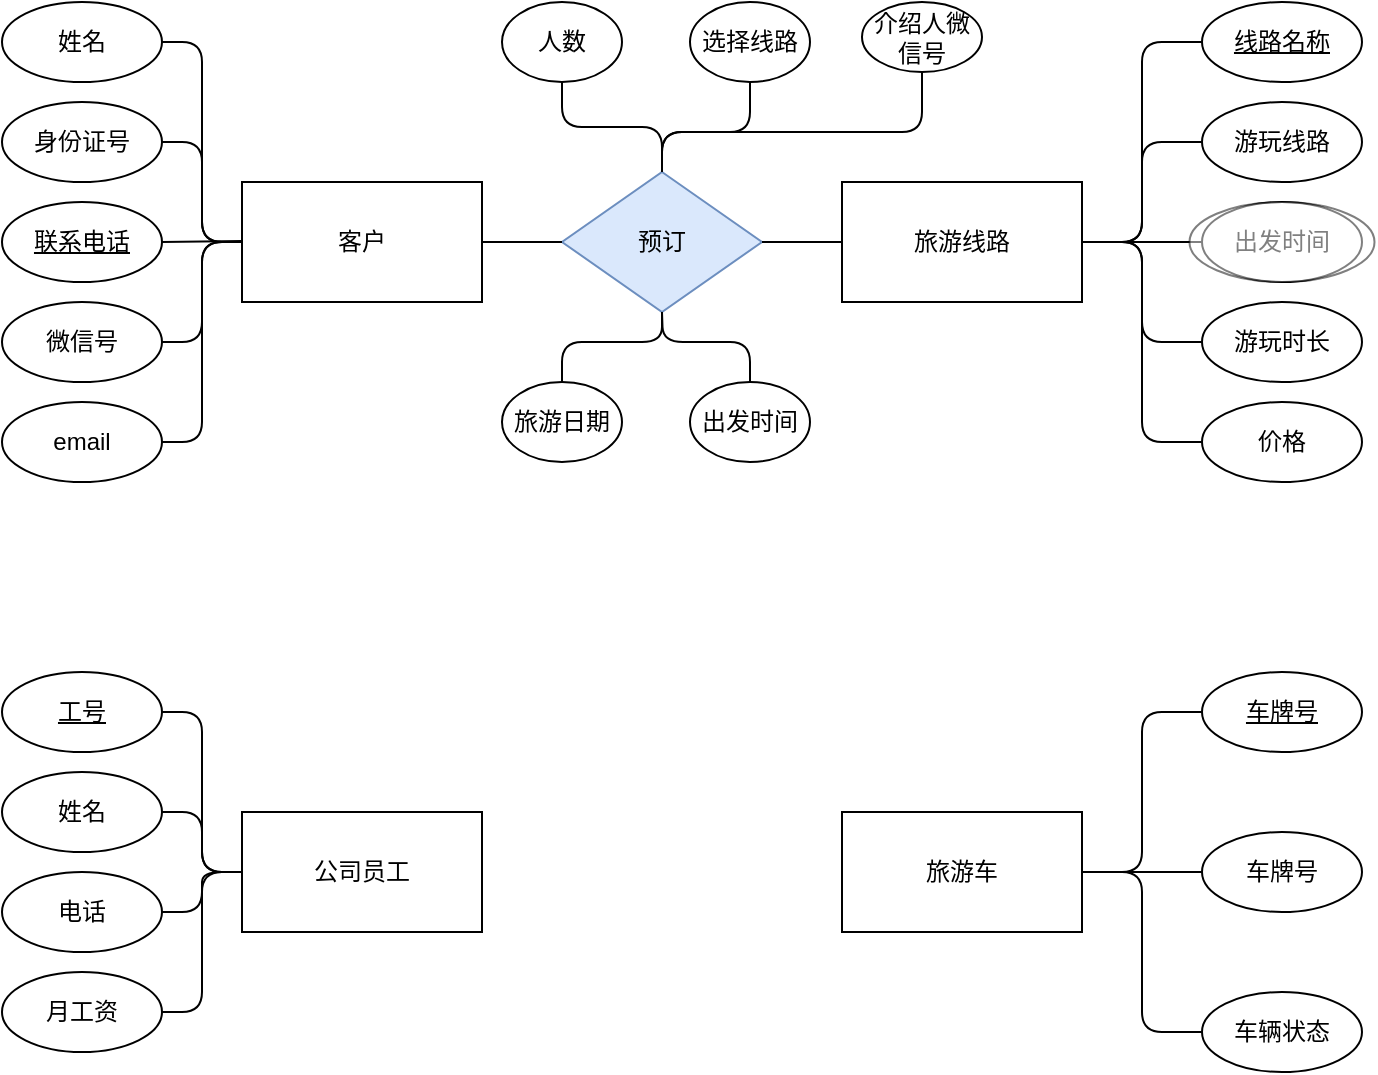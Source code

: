 <mxfile version="18.0.2" type="github">
  <diagram id="EvkQwfIg-MTEZzp14lQZ" name="Page-1">
    <mxGraphModel dx="794" dy="559" grid="1" gridSize="10" guides="1" tooltips="1" connect="1" arrows="1" fold="1" page="1" pageScale="1" pageWidth="980" pageHeight="1390" math="0" shadow="0">
      <root>
        <mxCell id="0" />
        <mxCell id="1" parent="0" />
        <mxCell id="Ln0eg7T7kSujkwBYKmI1-4" value="客户" style="rounded=0;whiteSpace=wrap;html=1;sketch=0;" parent="1" vertex="1">
          <mxGeometry x="190" y="255" width="120" height="60" as="geometry" />
        </mxCell>
        <mxCell id="Ln0eg7T7kSujkwBYKmI1-5" value="预订" style="rhombus;whiteSpace=wrap;html=1;rounded=0;sketch=0;fillColor=#dae8fc;strokeColor=#6c8ebf;" parent="1" vertex="1">
          <mxGeometry x="350" y="250" width="100" height="70" as="geometry" />
        </mxCell>
        <mxCell id="Ln0eg7T7kSujkwBYKmI1-8" value="" style="endArrow=none;html=1;rounded=1;sketch=0;curved=0;entryX=0;entryY=0.5;entryDx=0;entryDy=0;exitX=1;exitY=0.5;exitDx=0;exitDy=0;" parent="1" source="Ln0eg7T7kSujkwBYKmI1-4" target="Ln0eg7T7kSujkwBYKmI1-5" edge="1">
          <mxGeometry width="50" height="50" relative="1" as="geometry">
            <mxPoint x="390" y="325" as="sourcePoint" />
            <mxPoint x="440" y="275" as="targetPoint" />
          </mxGeometry>
        </mxCell>
        <mxCell id="Ln0eg7T7kSujkwBYKmI1-9" value="" style="endArrow=none;html=1;rounded=1;sketch=0;curved=0;exitX=1;exitY=0.5;exitDx=0;exitDy=0;startArrow=none;" parent="1" source="Ln0eg7T7kSujkwBYKmI1-6" edge="1">
          <mxGeometry width="50" height="50" relative="1" as="geometry">
            <mxPoint x="464" y="284.5" as="sourcePoint" />
            <mxPoint x="530" y="285" as="targetPoint" />
          </mxGeometry>
        </mxCell>
        <mxCell id="eUEyjkygyPjynnSKD_J5-10" style="edgeStyle=orthogonalEdgeStyle;curved=0;rounded=1;sketch=0;orthogonalLoop=1;jettySize=auto;html=1;exitX=0;exitY=0.5;exitDx=0;exitDy=0;entryX=1;entryY=0.5;entryDx=0;entryDy=0;endArrow=none;endFill=0;" edge="1" parent="1" source="eUEyjkygyPjynnSKD_J5-1" target="Ln0eg7T7kSujkwBYKmI1-6">
          <mxGeometry relative="1" as="geometry" />
        </mxCell>
        <mxCell id="eUEyjkygyPjynnSKD_J5-1" value="出发时间" style="ellipse;whiteSpace=wrap;html=1;rounded=0;sketch=0;shadow=0;gradientColor=none;perimeterSpacing=0;labelBorderColor=none;labelBackgroundColor=none;" vertex="1" parent="1">
          <mxGeometry x="670" y="265" width="80" height="40" as="geometry" />
        </mxCell>
        <mxCell id="eUEyjkygyPjynnSKD_J5-11" style="edgeStyle=orthogonalEdgeStyle;curved=0;rounded=1;sketch=0;orthogonalLoop=1;jettySize=auto;html=1;exitX=0;exitY=0.5;exitDx=0;exitDy=0;entryX=1;entryY=0.5;entryDx=0;entryDy=0;endArrow=none;endFill=0;" edge="1" parent="1" source="eUEyjkygyPjynnSKD_J5-2" target="Ln0eg7T7kSujkwBYKmI1-6">
          <mxGeometry relative="1" as="geometry" />
        </mxCell>
        <mxCell id="eUEyjkygyPjynnSKD_J5-2" value="游玩时长" style="ellipse;whiteSpace=wrap;html=1;rounded=0;sketch=0;" vertex="1" parent="1">
          <mxGeometry x="670" y="315" width="80" height="40" as="geometry" />
        </mxCell>
        <mxCell id="eUEyjkygyPjynnSKD_J5-12" style="edgeStyle=orthogonalEdgeStyle;curved=0;rounded=1;sketch=0;orthogonalLoop=1;jettySize=auto;html=1;entryX=1;entryY=0.5;entryDx=0;entryDy=0;endArrow=none;endFill=0;" edge="1" parent="1" source="eUEyjkygyPjynnSKD_J5-3" target="Ln0eg7T7kSujkwBYKmI1-6">
          <mxGeometry relative="1" as="geometry" />
        </mxCell>
        <mxCell id="eUEyjkygyPjynnSKD_J5-3" value="价格" style="ellipse;whiteSpace=wrap;html=1;rounded=0;sketch=0;" vertex="1" parent="1">
          <mxGeometry x="670" y="365" width="80" height="40" as="geometry" />
        </mxCell>
        <mxCell id="eUEyjkygyPjynnSKD_J5-9" style="edgeStyle=orthogonalEdgeStyle;curved=0;rounded=1;sketch=0;orthogonalLoop=1;jettySize=auto;html=1;exitX=0;exitY=0.5;exitDx=0;exitDy=0;entryX=1;entryY=0.5;entryDx=0;entryDy=0;endArrow=none;endFill=0;" edge="1" parent="1" source="eUEyjkygyPjynnSKD_J5-4" target="Ln0eg7T7kSujkwBYKmI1-6">
          <mxGeometry relative="1" as="geometry" />
        </mxCell>
        <mxCell id="eUEyjkygyPjynnSKD_J5-4" value="游玩线路" style="ellipse;whiteSpace=wrap;html=1;rounded=0;sketch=0;" vertex="1" parent="1">
          <mxGeometry x="670" y="215" width="80" height="40" as="geometry" />
        </mxCell>
        <mxCell id="eUEyjkygyPjynnSKD_J5-8" style="edgeStyle=orthogonalEdgeStyle;curved=0;rounded=1;sketch=0;orthogonalLoop=1;jettySize=auto;html=1;entryX=1;entryY=0.5;entryDx=0;entryDy=0;endArrow=none;endFill=0;" edge="1" parent="1" source="eUEyjkygyPjynnSKD_J5-5" target="Ln0eg7T7kSujkwBYKmI1-6">
          <mxGeometry relative="1" as="geometry" />
        </mxCell>
        <mxCell id="eUEyjkygyPjynnSKD_J5-5" value="线路名称" style="ellipse;whiteSpace=wrap;html=1;rounded=0;sketch=0;gradientColor=none;fontStyle=4" vertex="1" parent="1">
          <mxGeometry x="670" y="165" width="80" height="40" as="geometry" />
        </mxCell>
        <mxCell id="eUEyjkygyPjynnSKD_J5-19" style="edgeStyle=orthogonalEdgeStyle;curved=0;rounded=1;sketch=0;orthogonalLoop=1;jettySize=auto;html=1;exitX=1;exitY=0.5;exitDx=0;exitDy=0;entryX=0;entryY=0.5;entryDx=0;entryDy=0;endArrow=none;endFill=0;" edge="1" parent="1" source="eUEyjkygyPjynnSKD_J5-13" target="Ln0eg7T7kSujkwBYKmI1-4">
          <mxGeometry relative="1" as="geometry" />
        </mxCell>
        <mxCell id="eUEyjkygyPjynnSKD_J5-13" value="姓名" style="ellipse;whiteSpace=wrap;html=1;rounded=0;sketch=0;" vertex="1" parent="1">
          <mxGeometry x="70" y="165" width="80" height="40" as="geometry" />
        </mxCell>
        <mxCell id="Ln0eg7T7kSujkwBYKmI1-6" value="旅游线路" style="rounded=0;whiteSpace=wrap;html=1;sketch=0;" parent="1" vertex="1">
          <mxGeometry x="490" y="255" width="120" height="60" as="geometry" />
        </mxCell>
        <mxCell id="eUEyjkygyPjynnSKD_J5-14" value="" style="endArrow=none;html=1;rounded=1;sketch=0;curved=0;exitX=1;exitY=0.5;exitDx=0;exitDy=0;" edge="1" parent="1" source="Ln0eg7T7kSujkwBYKmI1-5" target="Ln0eg7T7kSujkwBYKmI1-6">
          <mxGeometry width="50" height="50" relative="1" as="geometry">
            <mxPoint x="450" y="285" as="sourcePoint" />
            <mxPoint x="530" y="285" as="targetPoint" />
          </mxGeometry>
        </mxCell>
        <mxCell id="eUEyjkygyPjynnSKD_J5-21" style="edgeStyle=orthogonalEdgeStyle;curved=0;rounded=1;sketch=0;orthogonalLoop=1;jettySize=auto;html=1;exitX=1;exitY=0.5;exitDx=0;exitDy=0;entryX=0;entryY=0.5;entryDx=0;entryDy=0;endArrow=none;endFill=0;" edge="1" parent="1" source="eUEyjkygyPjynnSKD_J5-15" target="Ln0eg7T7kSujkwBYKmI1-4">
          <mxGeometry relative="1" as="geometry" />
        </mxCell>
        <mxCell id="eUEyjkygyPjynnSKD_J5-15" value="身份证号" style="ellipse;whiteSpace=wrap;html=1;rounded=0;sketch=0;" vertex="1" parent="1">
          <mxGeometry x="70" y="215" width="80" height="40" as="geometry" />
        </mxCell>
        <mxCell id="eUEyjkygyPjynnSKD_J5-22" style="edgeStyle=orthogonalEdgeStyle;curved=0;rounded=1;sketch=0;orthogonalLoop=1;jettySize=auto;html=1;exitX=1;exitY=0.5;exitDx=0;exitDy=0;endArrow=none;endFill=0;" edge="1" parent="1" source="eUEyjkygyPjynnSKD_J5-16">
          <mxGeometry relative="1" as="geometry">
            <mxPoint x="190" y="284.529" as="targetPoint" />
          </mxGeometry>
        </mxCell>
        <mxCell id="eUEyjkygyPjynnSKD_J5-16" value="联系电话" style="ellipse;whiteSpace=wrap;html=1;rounded=0;sketch=0;fontStyle=4" vertex="1" parent="1">
          <mxGeometry x="70" y="265" width="80" height="40" as="geometry" />
        </mxCell>
        <mxCell id="eUEyjkygyPjynnSKD_J5-24" style="edgeStyle=orthogonalEdgeStyle;curved=0;rounded=1;sketch=0;orthogonalLoop=1;jettySize=auto;html=1;exitX=1;exitY=0.5;exitDx=0;exitDy=0;entryX=0;entryY=0.5;entryDx=0;entryDy=0;endArrow=none;endFill=0;" edge="1" parent="1" source="eUEyjkygyPjynnSKD_J5-17" target="Ln0eg7T7kSujkwBYKmI1-4">
          <mxGeometry relative="1" as="geometry" />
        </mxCell>
        <mxCell id="eUEyjkygyPjynnSKD_J5-17" value="微信号" style="ellipse;whiteSpace=wrap;html=1;rounded=0;sketch=0;" vertex="1" parent="1">
          <mxGeometry x="70" y="315" width="80" height="40" as="geometry" />
        </mxCell>
        <mxCell id="eUEyjkygyPjynnSKD_J5-25" style="edgeStyle=orthogonalEdgeStyle;curved=0;rounded=1;sketch=0;orthogonalLoop=1;jettySize=auto;html=1;entryX=0;entryY=0.5;entryDx=0;entryDy=0;endArrow=none;endFill=0;" edge="1" parent="1" source="eUEyjkygyPjynnSKD_J5-18" target="Ln0eg7T7kSujkwBYKmI1-4">
          <mxGeometry relative="1" as="geometry" />
        </mxCell>
        <mxCell id="eUEyjkygyPjynnSKD_J5-18" value="email" style="ellipse;whiteSpace=wrap;html=1;rounded=0;sketch=0;" vertex="1" parent="1">
          <mxGeometry x="70" y="365" width="80" height="40" as="geometry" />
        </mxCell>
        <mxCell id="eUEyjkygyPjynnSKD_J5-34" style="edgeStyle=orthogonalEdgeStyle;curved=0;rounded=1;sketch=0;orthogonalLoop=1;jettySize=auto;html=1;exitX=0.5;exitY=0;exitDx=0;exitDy=0;entryX=0.5;entryY=1;entryDx=0;entryDy=0;endArrow=none;endFill=0;" edge="1" parent="1" source="eUEyjkygyPjynnSKD_J5-27" target="Ln0eg7T7kSujkwBYKmI1-5">
          <mxGeometry relative="1" as="geometry" />
        </mxCell>
        <mxCell id="eUEyjkygyPjynnSKD_J5-27" value="旅游日期" style="ellipse;whiteSpace=wrap;html=1;rounded=0;sketch=0;" vertex="1" parent="1">
          <mxGeometry x="320" y="355" width="60" height="40" as="geometry" />
        </mxCell>
        <mxCell id="eUEyjkygyPjynnSKD_J5-33" style="edgeStyle=orthogonalEdgeStyle;curved=0;rounded=1;sketch=0;orthogonalLoop=1;jettySize=auto;html=1;exitX=0.5;exitY=1;exitDx=0;exitDy=0;endArrow=none;endFill=0;" edge="1" parent="1" source="eUEyjkygyPjynnSKD_J5-28">
          <mxGeometry relative="1" as="geometry">
            <mxPoint x="400" y="250" as="targetPoint" />
            <Array as="points">
              <mxPoint x="444" y="230" />
              <mxPoint x="400" y="230" />
            </Array>
          </mxGeometry>
        </mxCell>
        <mxCell id="eUEyjkygyPjynnSKD_J5-28" value="选择线路" style="ellipse;whiteSpace=wrap;html=1;rounded=0;sketch=0;" vertex="1" parent="1">
          <mxGeometry x="414" y="165" width="60" height="40" as="geometry" />
        </mxCell>
        <mxCell id="eUEyjkygyPjynnSKD_J5-35" style="edgeStyle=orthogonalEdgeStyle;curved=0;rounded=1;sketch=0;orthogonalLoop=1;jettySize=auto;html=1;exitX=0.5;exitY=0;exitDx=0;exitDy=0;endArrow=none;endFill=0;" edge="1" parent="1" source="eUEyjkygyPjynnSKD_J5-29">
          <mxGeometry relative="1" as="geometry">
            <mxPoint x="400" y="320" as="targetPoint" />
          </mxGeometry>
        </mxCell>
        <mxCell id="eUEyjkygyPjynnSKD_J5-29" value="出发时间" style="ellipse;whiteSpace=wrap;html=1;rounded=0;sketch=0;" vertex="1" parent="1">
          <mxGeometry x="414" y="355" width="60" height="40" as="geometry" />
        </mxCell>
        <mxCell id="eUEyjkygyPjynnSKD_J5-32" style="edgeStyle=orthogonalEdgeStyle;curved=0;rounded=1;sketch=0;orthogonalLoop=1;jettySize=auto;html=1;exitX=0.5;exitY=1;exitDx=0;exitDy=0;entryX=0.5;entryY=0;entryDx=0;entryDy=0;endArrow=none;endFill=0;" edge="1" parent="1" source="eUEyjkygyPjynnSKD_J5-31" target="Ln0eg7T7kSujkwBYKmI1-5">
          <mxGeometry relative="1" as="geometry" />
        </mxCell>
        <mxCell id="eUEyjkygyPjynnSKD_J5-31" value="人数" style="ellipse;whiteSpace=wrap;html=1;rounded=0;sketch=0;" vertex="1" parent="1">
          <mxGeometry x="320" y="165" width="60" height="40" as="geometry" />
        </mxCell>
        <mxCell id="eUEyjkygyPjynnSKD_J5-40" value="" style="ellipse;whiteSpace=wrap;html=1;rounded=0;shadow=0;labelBackgroundColor=none;labelBorderColor=none;sketch=0;gradientColor=none;textOpacity=0;opacity=50;" vertex="1" parent="1">
          <mxGeometry x="663.75" y="265" width="92.5" height="40" as="geometry" />
        </mxCell>
        <mxCell id="eUEyjkygyPjynnSKD_J5-41" value="公司员工" style="rounded=0;whiteSpace=wrap;html=1;sketch=0;" vertex="1" parent="1">
          <mxGeometry x="190" y="570" width="120" height="60" as="geometry" />
        </mxCell>
        <mxCell id="eUEyjkygyPjynnSKD_J5-55" style="edgeStyle=orthogonalEdgeStyle;curved=0;rounded=1;sketch=0;orthogonalLoop=1;jettySize=auto;html=1;exitX=1;exitY=0.5;exitDx=0;exitDy=0;entryX=0;entryY=0.5;entryDx=0;entryDy=0;endArrow=none;endFill=0;" edge="1" parent="1" source="eUEyjkygyPjynnSKD_J5-56" target="eUEyjkygyPjynnSKD_J5-41">
          <mxGeometry relative="1" as="geometry" />
        </mxCell>
        <mxCell id="eUEyjkygyPjynnSKD_J5-56" value="工号" style="ellipse;whiteSpace=wrap;html=1;rounded=0;sketch=0;fontStyle=4" vertex="1" parent="1">
          <mxGeometry x="70" y="500" width="80" height="40" as="geometry" />
        </mxCell>
        <mxCell id="eUEyjkygyPjynnSKD_J5-59" style="edgeStyle=orthogonalEdgeStyle;curved=0;rounded=1;sketch=0;orthogonalLoop=1;jettySize=auto;html=1;exitX=1;exitY=0.5;exitDx=0;exitDy=0;entryX=0;entryY=0.5;entryDx=0;entryDy=0;endArrow=none;endFill=0;" edge="1" parent="1" source="eUEyjkygyPjynnSKD_J5-60" target="eUEyjkygyPjynnSKD_J5-41">
          <mxGeometry relative="1" as="geometry" />
        </mxCell>
        <mxCell id="eUEyjkygyPjynnSKD_J5-60" value="姓名" style="ellipse;whiteSpace=wrap;html=1;rounded=0;sketch=0;" vertex="1" parent="1">
          <mxGeometry x="70" y="550" width="80" height="40" as="geometry" />
        </mxCell>
        <mxCell id="eUEyjkygyPjynnSKD_J5-61" style="edgeStyle=orthogonalEdgeStyle;curved=0;rounded=1;sketch=0;orthogonalLoop=1;jettySize=auto;html=1;exitX=1;exitY=0.5;exitDx=0;exitDy=0;endArrow=none;endFill=0;entryX=0;entryY=0.5;entryDx=0;entryDy=0;" edge="1" parent="1" source="eUEyjkygyPjynnSKD_J5-62" target="eUEyjkygyPjynnSKD_J5-41">
          <mxGeometry relative="1" as="geometry">
            <mxPoint x="190" y="619.529" as="targetPoint" />
          </mxGeometry>
        </mxCell>
        <mxCell id="eUEyjkygyPjynnSKD_J5-62" value="电话" style="ellipse;whiteSpace=wrap;html=1;rounded=0;sketch=0;fontStyle=0" vertex="1" parent="1">
          <mxGeometry x="70" y="600" width="80" height="40" as="geometry" />
        </mxCell>
        <mxCell id="eUEyjkygyPjynnSKD_J5-63" style="edgeStyle=orthogonalEdgeStyle;curved=0;rounded=1;sketch=0;orthogonalLoop=1;jettySize=auto;html=1;exitX=1;exitY=0.5;exitDx=0;exitDy=0;entryX=0;entryY=0.5;entryDx=0;entryDy=0;endArrow=none;endFill=0;" edge="1" parent="1" source="eUEyjkygyPjynnSKD_J5-64" target="eUEyjkygyPjynnSKD_J5-41">
          <mxGeometry relative="1" as="geometry" />
        </mxCell>
        <mxCell id="eUEyjkygyPjynnSKD_J5-64" value="月工资" style="ellipse;whiteSpace=wrap;html=1;rounded=0;sketch=0;" vertex="1" parent="1">
          <mxGeometry x="70" y="650" width="80" height="40" as="geometry" />
        </mxCell>
        <mxCell id="eUEyjkygyPjynnSKD_J5-77" style="edgeStyle=orthogonalEdgeStyle;curved=0;rounded=1;sketch=0;orthogonalLoop=1;jettySize=auto;html=1;entryX=0.5;entryY=0;entryDx=0;entryDy=0;endArrow=none;endFill=0;" edge="1" parent="1" source="eUEyjkygyPjynnSKD_J5-76" target="Ln0eg7T7kSujkwBYKmI1-5">
          <mxGeometry relative="1" as="geometry">
            <Array as="points">
              <mxPoint x="530" y="230" />
              <mxPoint x="400" y="230" />
            </Array>
          </mxGeometry>
        </mxCell>
        <mxCell id="eUEyjkygyPjynnSKD_J5-76" value="介绍人微信号" style="ellipse;whiteSpace=wrap;html=1;rounded=0;sketch=0;" vertex="1" parent="1">
          <mxGeometry x="500" y="165" width="60" height="35" as="geometry" />
        </mxCell>
        <mxCell id="eUEyjkygyPjynnSKD_J5-84" style="edgeStyle=orthogonalEdgeStyle;curved=0;rounded=1;sketch=0;orthogonalLoop=1;jettySize=auto;html=1;exitX=1;exitY=0.5;exitDx=0;exitDy=0;entryX=0;entryY=0.5;entryDx=0;entryDy=0;endArrow=none;endFill=0;" edge="1" parent="1" source="eUEyjkygyPjynnSKD_J5-78" target="eUEyjkygyPjynnSKD_J5-83">
          <mxGeometry relative="1" as="geometry" />
        </mxCell>
        <mxCell id="eUEyjkygyPjynnSKD_J5-78" value="旅游车" style="rounded=0;whiteSpace=wrap;html=1;sketch=0;" vertex="1" parent="1">
          <mxGeometry x="490" y="570" width="120" height="60" as="geometry" />
        </mxCell>
        <mxCell id="eUEyjkygyPjynnSKD_J5-80" style="edgeStyle=orthogonalEdgeStyle;curved=0;rounded=1;sketch=0;orthogonalLoop=1;jettySize=auto;html=1;entryX=1;entryY=0.5;entryDx=0;entryDy=0;endArrow=none;endFill=0;" edge="1" parent="1" source="eUEyjkygyPjynnSKD_J5-79" target="eUEyjkygyPjynnSKD_J5-78">
          <mxGeometry relative="1" as="geometry" />
        </mxCell>
        <mxCell id="eUEyjkygyPjynnSKD_J5-79" value="车牌号" style="ellipse;whiteSpace=wrap;html=1;rounded=0;sketch=0;fontStyle=4" vertex="1" parent="1">
          <mxGeometry x="670" y="500" width="80" height="40" as="geometry" />
        </mxCell>
        <mxCell id="eUEyjkygyPjynnSKD_J5-82" style="edgeStyle=orthogonalEdgeStyle;curved=0;rounded=1;sketch=0;orthogonalLoop=1;jettySize=auto;html=1;exitX=0;exitY=0.5;exitDx=0;exitDy=0;entryX=1;entryY=0.5;entryDx=0;entryDy=0;endArrow=none;endFill=0;" edge="1" parent="1" source="eUEyjkygyPjynnSKD_J5-81" target="eUEyjkygyPjynnSKD_J5-78">
          <mxGeometry relative="1" as="geometry" />
        </mxCell>
        <mxCell id="eUEyjkygyPjynnSKD_J5-81" value="车牌号" style="ellipse;whiteSpace=wrap;html=1;rounded=0;sketch=0;" vertex="1" parent="1">
          <mxGeometry x="670" y="580" width="80" height="40" as="geometry" />
        </mxCell>
        <mxCell id="eUEyjkygyPjynnSKD_J5-83" value="车辆状态" style="ellipse;whiteSpace=wrap;html=1;rounded=0;sketch=0;" vertex="1" parent="1">
          <mxGeometry x="670" y="660" width="80" height="40" as="geometry" />
        </mxCell>
      </root>
    </mxGraphModel>
  </diagram>
</mxfile>
